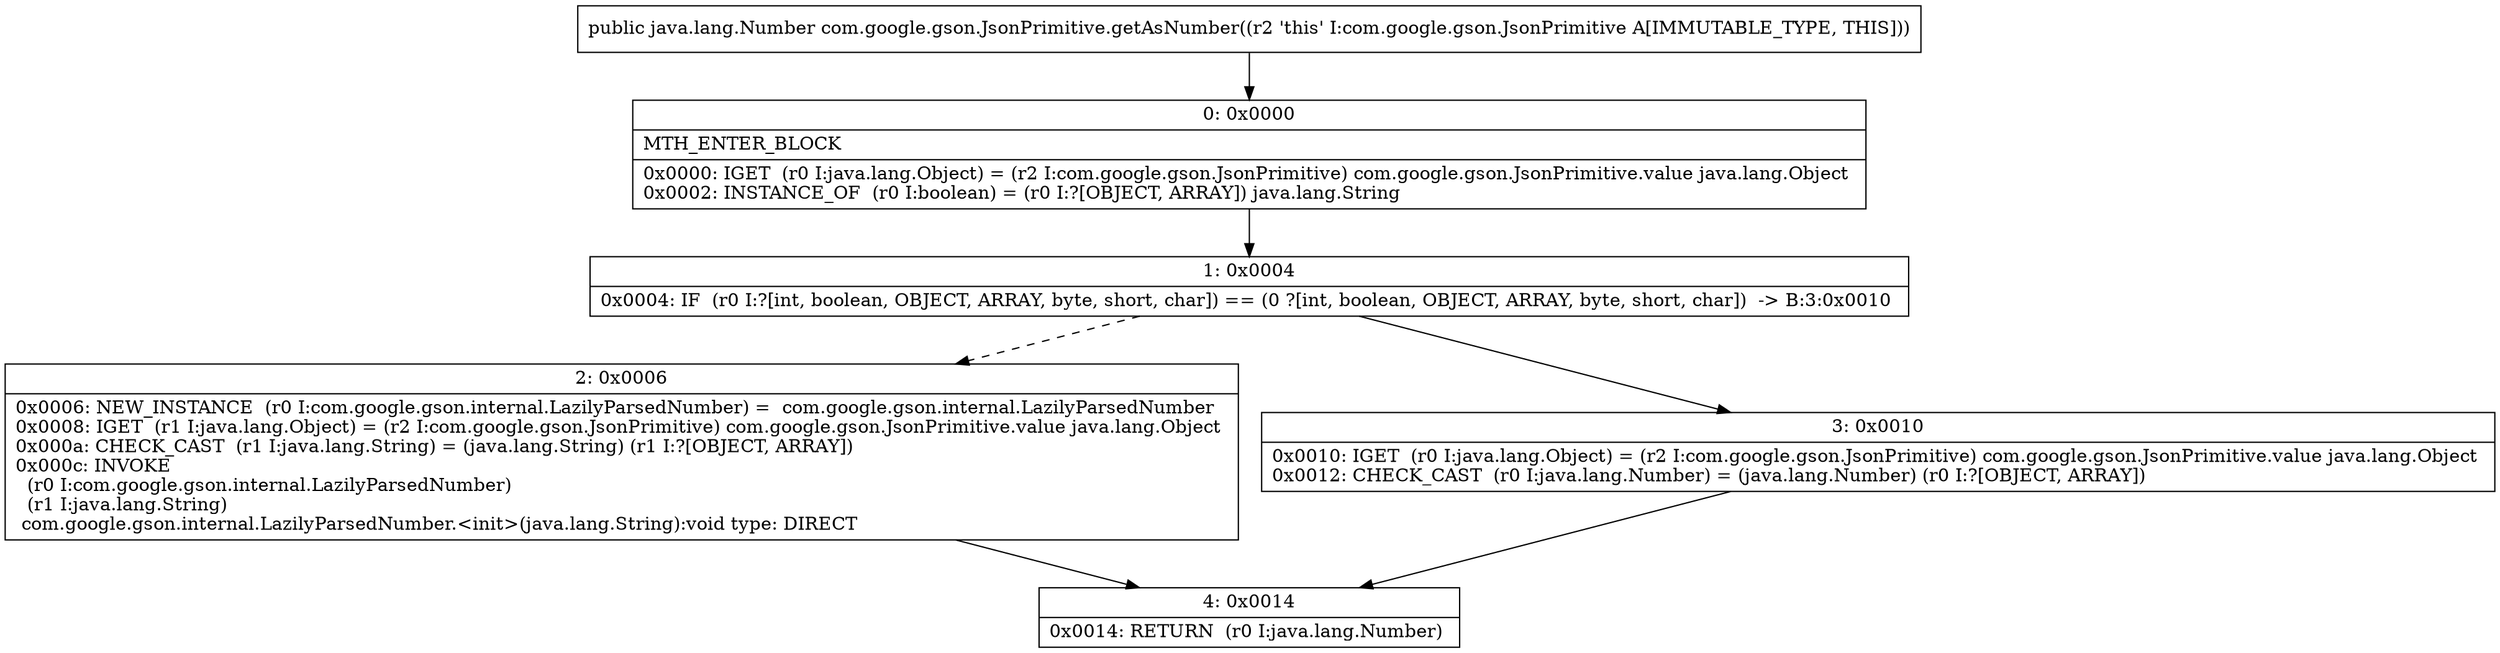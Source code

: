 digraph "CFG forcom.google.gson.JsonPrimitive.getAsNumber()Ljava\/lang\/Number;" {
Node_0 [shape=record,label="{0\:\ 0x0000|MTH_ENTER_BLOCK\l|0x0000: IGET  (r0 I:java.lang.Object) = (r2 I:com.google.gson.JsonPrimitive) com.google.gson.JsonPrimitive.value java.lang.Object \l0x0002: INSTANCE_OF  (r0 I:boolean) = (r0 I:?[OBJECT, ARRAY]) java.lang.String \l}"];
Node_1 [shape=record,label="{1\:\ 0x0004|0x0004: IF  (r0 I:?[int, boolean, OBJECT, ARRAY, byte, short, char]) == (0 ?[int, boolean, OBJECT, ARRAY, byte, short, char])  \-\> B:3:0x0010 \l}"];
Node_2 [shape=record,label="{2\:\ 0x0006|0x0006: NEW_INSTANCE  (r0 I:com.google.gson.internal.LazilyParsedNumber) =  com.google.gson.internal.LazilyParsedNumber \l0x0008: IGET  (r1 I:java.lang.Object) = (r2 I:com.google.gson.JsonPrimitive) com.google.gson.JsonPrimitive.value java.lang.Object \l0x000a: CHECK_CAST  (r1 I:java.lang.String) = (java.lang.String) (r1 I:?[OBJECT, ARRAY]) \l0x000c: INVOKE  \l  (r0 I:com.google.gson.internal.LazilyParsedNumber)\l  (r1 I:java.lang.String)\l com.google.gson.internal.LazilyParsedNumber.\<init\>(java.lang.String):void type: DIRECT \l}"];
Node_3 [shape=record,label="{3\:\ 0x0010|0x0010: IGET  (r0 I:java.lang.Object) = (r2 I:com.google.gson.JsonPrimitive) com.google.gson.JsonPrimitive.value java.lang.Object \l0x0012: CHECK_CAST  (r0 I:java.lang.Number) = (java.lang.Number) (r0 I:?[OBJECT, ARRAY]) \l}"];
Node_4 [shape=record,label="{4\:\ 0x0014|0x0014: RETURN  (r0 I:java.lang.Number) \l}"];
MethodNode[shape=record,label="{public java.lang.Number com.google.gson.JsonPrimitive.getAsNumber((r2 'this' I:com.google.gson.JsonPrimitive A[IMMUTABLE_TYPE, THIS])) }"];
MethodNode -> Node_0;
Node_0 -> Node_1;
Node_1 -> Node_2[style=dashed];
Node_1 -> Node_3;
Node_2 -> Node_4;
Node_3 -> Node_4;
}

